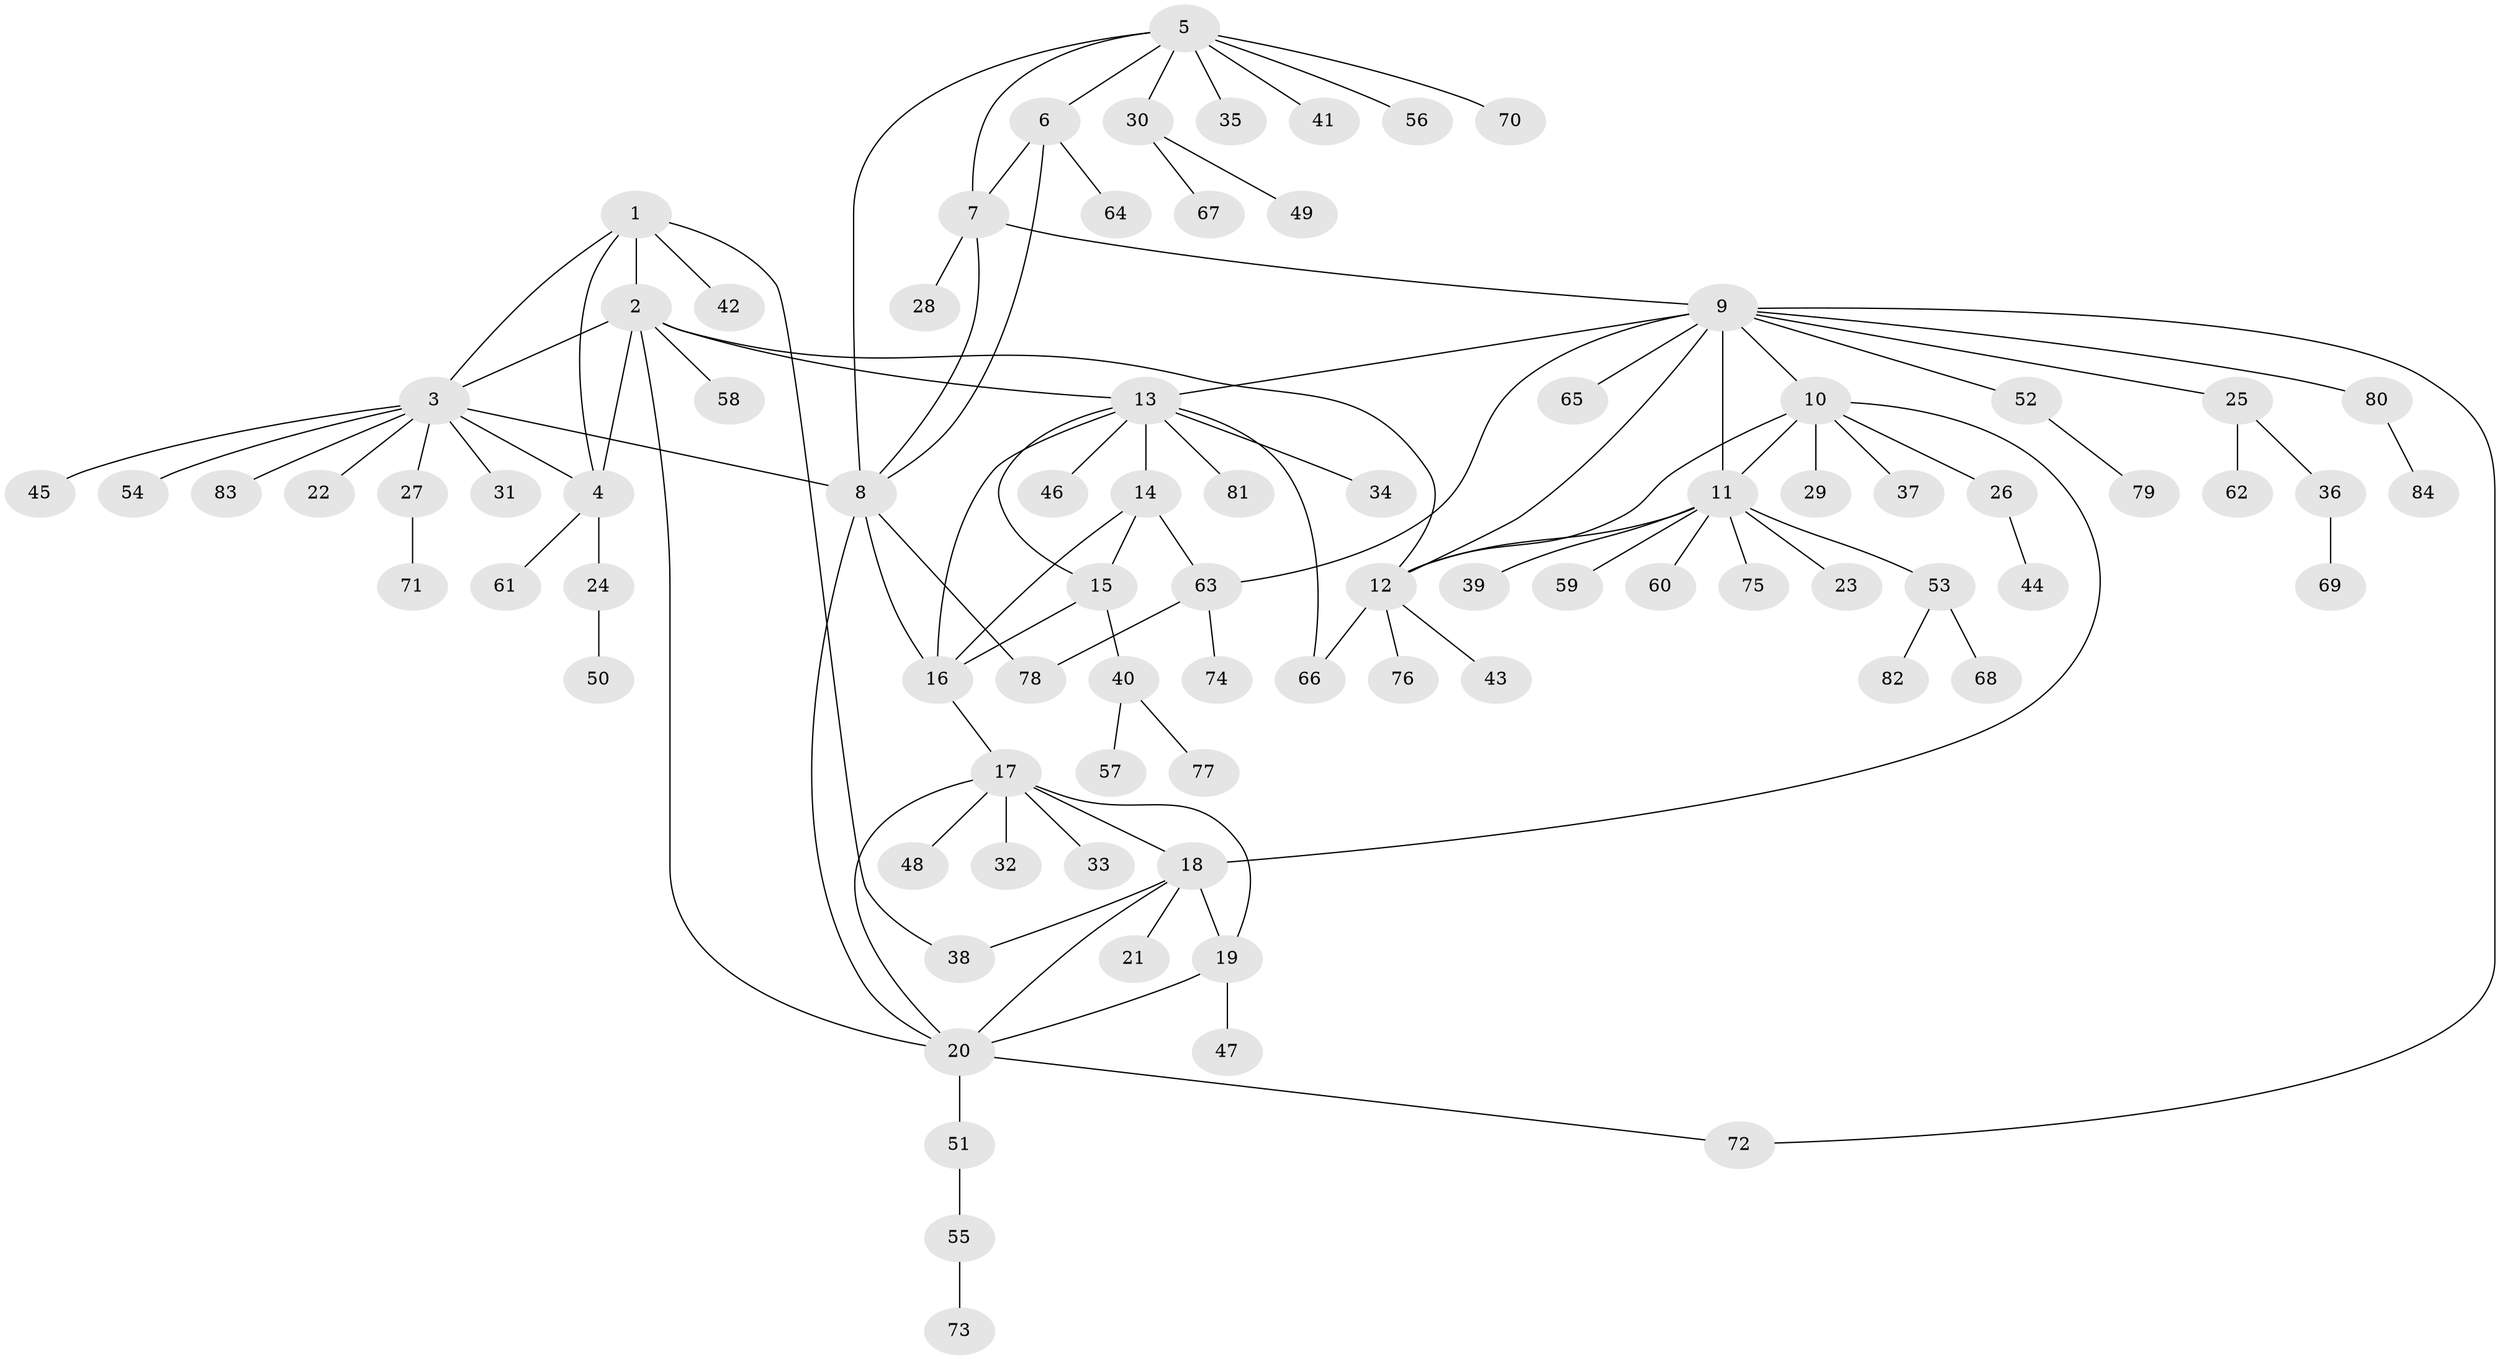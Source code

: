 // coarse degree distribution, {4: 0.0847457627118644, 6: 0.06779661016949153, 9: 0.01694915254237288, 7: 0.05084745762711865, 3: 0.05084745762711865, 10: 0.01694915254237288, 8: 0.03389830508474576, 5: 0.03389830508474576, 1: 0.4576271186440678, 2: 0.1864406779661017}
// Generated by graph-tools (version 1.1) at 2025/52/03/04/25 22:52:37]
// undirected, 84 vertices, 109 edges
graph export_dot {
  node [color=gray90,style=filled];
  1;
  2;
  3;
  4;
  5;
  6;
  7;
  8;
  9;
  10;
  11;
  12;
  13;
  14;
  15;
  16;
  17;
  18;
  19;
  20;
  21;
  22;
  23;
  24;
  25;
  26;
  27;
  28;
  29;
  30;
  31;
  32;
  33;
  34;
  35;
  36;
  37;
  38;
  39;
  40;
  41;
  42;
  43;
  44;
  45;
  46;
  47;
  48;
  49;
  50;
  51;
  52;
  53;
  54;
  55;
  56;
  57;
  58;
  59;
  60;
  61;
  62;
  63;
  64;
  65;
  66;
  67;
  68;
  69;
  70;
  71;
  72;
  73;
  74;
  75;
  76;
  77;
  78;
  79;
  80;
  81;
  82;
  83;
  84;
  1 -- 2;
  1 -- 3;
  1 -- 4;
  1 -- 38;
  1 -- 42;
  2 -- 3;
  2 -- 4;
  2 -- 12;
  2 -- 13;
  2 -- 20;
  2 -- 58;
  3 -- 4;
  3 -- 8;
  3 -- 22;
  3 -- 27;
  3 -- 31;
  3 -- 45;
  3 -- 54;
  3 -- 83;
  4 -- 24;
  4 -- 61;
  5 -- 6;
  5 -- 7;
  5 -- 8;
  5 -- 30;
  5 -- 35;
  5 -- 41;
  5 -- 56;
  5 -- 70;
  6 -- 7;
  6 -- 8;
  6 -- 64;
  7 -- 8;
  7 -- 9;
  7 -- 28;
  8 -- 16;
  8 -- 20;
  8 -- 78;
  9 -- 10;
  9 -- 11;
  9 -- 12;
  9 -- 13;
  9 -- 25;
  9 -- 52;
  9 -- 63;
  9 -- 65;
  9 -- 72;
  9 -- 80;
  10 -- 11;
  10 -- 12;
  10 -- 18;
  10 -- 26;
  10 -- 29;
  10 -- 37;
  11 -- 12;
  11 -- 23;
  11 -- 39;
  11 -- 53;
  11 -- 59;
  11 -- 60;
  11 -- 75;
  12 -- 43;
  12 -- 66;
  12 -- 76;
  13 -- 14;
  13 -- 15;
  13 -- 16;
  13 -- 34;
  13 -- 46;
  13 -- 66;
  13 -- 81;
  14 -- 15;
  14 -- 16;
  14 -- 63;
  15 -- 16;
  15 -- 40;
  16 -- 17;
  17 -- 18;
  17 -- 19;
  17 -- 20;
  17 -- 32;
  17 -- 33;
  17 -- 48;
  18 -- 19;
  18 -- 20;
  18 -- 21;
  18 -- 38;
  19 -- 20;
  19 -- 47;
  20 -- 51;
  20 -- 72;
  24 -- 50;
  25 -- 36;
  25 -- 62;
  26 -- 44;
  27 -- 71;
  30 -- 49;
  30 -- 67;
  36 -- 69;
  40 -- 57;
  40 -- 77;
  51 -- 55;
  52 -- 79;
  53 -- 68;
  53 -- 82;
  55 -- 73;
  63 -- 74;
  63 -- 78;
  80 -- 84;
}
